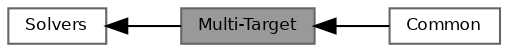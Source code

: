 digraph "Multi-Target"
{
 // LATEX_PDF_SIZE
  bgcolor="transparent";
  edge [fontname=Helvetica,fontsize=8,labelfontname=Helvetica,labelfontsize=8];
  node [fontname=Helvetica,fontsize=8,shape=box,height=0.2,width=0.4];
  rankdir=LR;
  Node1 [id="Node000001",label="Multi-Target",height=0.2,width=0.4,color="gray40", fillcolor="grey60", style="filled", fontcolor="black",tooltip="Solvers which route to multiple destinations."];
  Node3 [id="Node000003",label="Common",height=0.2,width=0.4,color="grey40", fillcolor="white", style="filled",URL="$d1/d13/group__MultiTargetCommon.html",tooltip="General-purpose solvers."];
  Node2 [id="Node000002",label="Solvers",height=0.2,width=0.4,color="grey40", fillcolor="white", style="filled",URL="$d3/d24/group__Solvers.html",tooltip="Graph traversal and pathfinding algorithms."];
  Node2->Node1 [shape=plaintext, dir="back", style="solid"];
  Node1->Node3 [shape=plaintext, dir="back", style="solid"];
}
